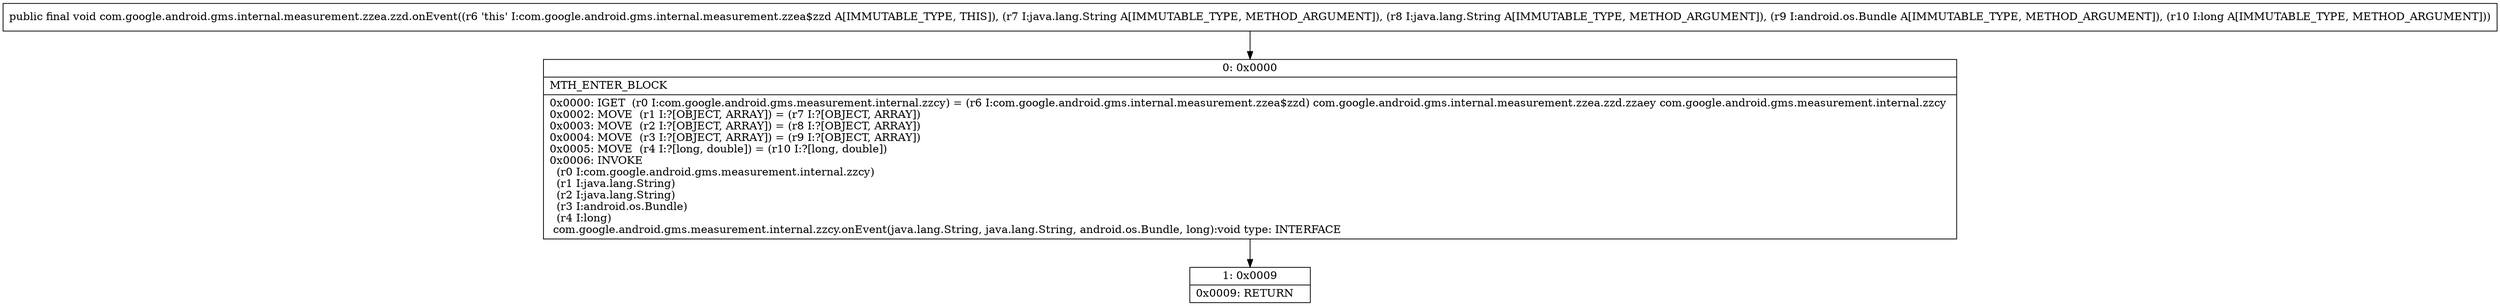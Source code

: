 digraph "CFG forcom.google.android.gms.internal.measurement.zzea.zzd.onEvent(Ljava\/lang\/String;Ljava\/lang\/String;Landroid\/os\/Bundle;J)V" {
Node_0 [shape=record,label="{0\:\ 0x0000|MTH_ENTER_BLOCK\l|0x0000: IGET  (r0 I:com.google.android.gms.measurement.internal.zzcy) = (r6 I:com.google.android.gms.internal.measurement.zzea$zzd) com.google.android.gms.internal.measurement.zzea.zzd.zzaey com.google.android.gms.measurement.internal.zzcy \l0x0002: MOVE  (r1 I:?[OBJECT, ARRAY]) = (r7 I:?[OBJECT, ARRAY]) \l0x0003: MOVE  (r2 I:?[OBJECT, ARRAY]) = (r8 I:?[OBJECT, ARRAY]) \l0x0004: MOVE  (r3 I:?[OBJECT, ARRAY]) = (r9 I:?[OBJECT, ARRAY]) \l0x0005: MOVE  (r4 I:?[long, double]) = (r10 I:?[long, double]) \l0x0006: INVOKE  \l  (r0 I:com.google.android.gms.measurement.internal.zzcy)\l  (r1 I:java.lang.String)\l  (r2 I:java.lang.String)\l  (r3 I:android.os.Bundle)\l  (r4 I:long)\l com.google.android.gms.measurement.internal.zzcy.onEvent(java.lang.String, java.lang.String, android.os.Bundle, long):void type: INTERFACE \l}"];
Node_1 [shape=record,label="{1\:\ 0x0009|0x0009: RETURN   \l}"];
MethodNode[shape=record,label="{public final void com.google.android.gms.internal.measurement.zzea.zzd.onEvent((r6 'this' I:com.google.android.gms.internal.measurement.zzea$zzd A[IMMUTABLE_TYPE, THIS]), (r7 I:java.lang.String A[IMMUTABLE_TYPE, METHOD_ARGUMENT]), (r8 I:java.lang.String A[IMMUTABLE_TYPE, METHOD_ARGUMENT]), (r9 I:android.os.Bundle A[IMMUTABLE_TYPE, METHOD_ARGUMENT]), (r10 I:long A[IMMUTABLE_TYPE, METHOD_ARGUMENT])) }"];
MethodNode -> Node_0;
Node_0 -> Node_1;
}

